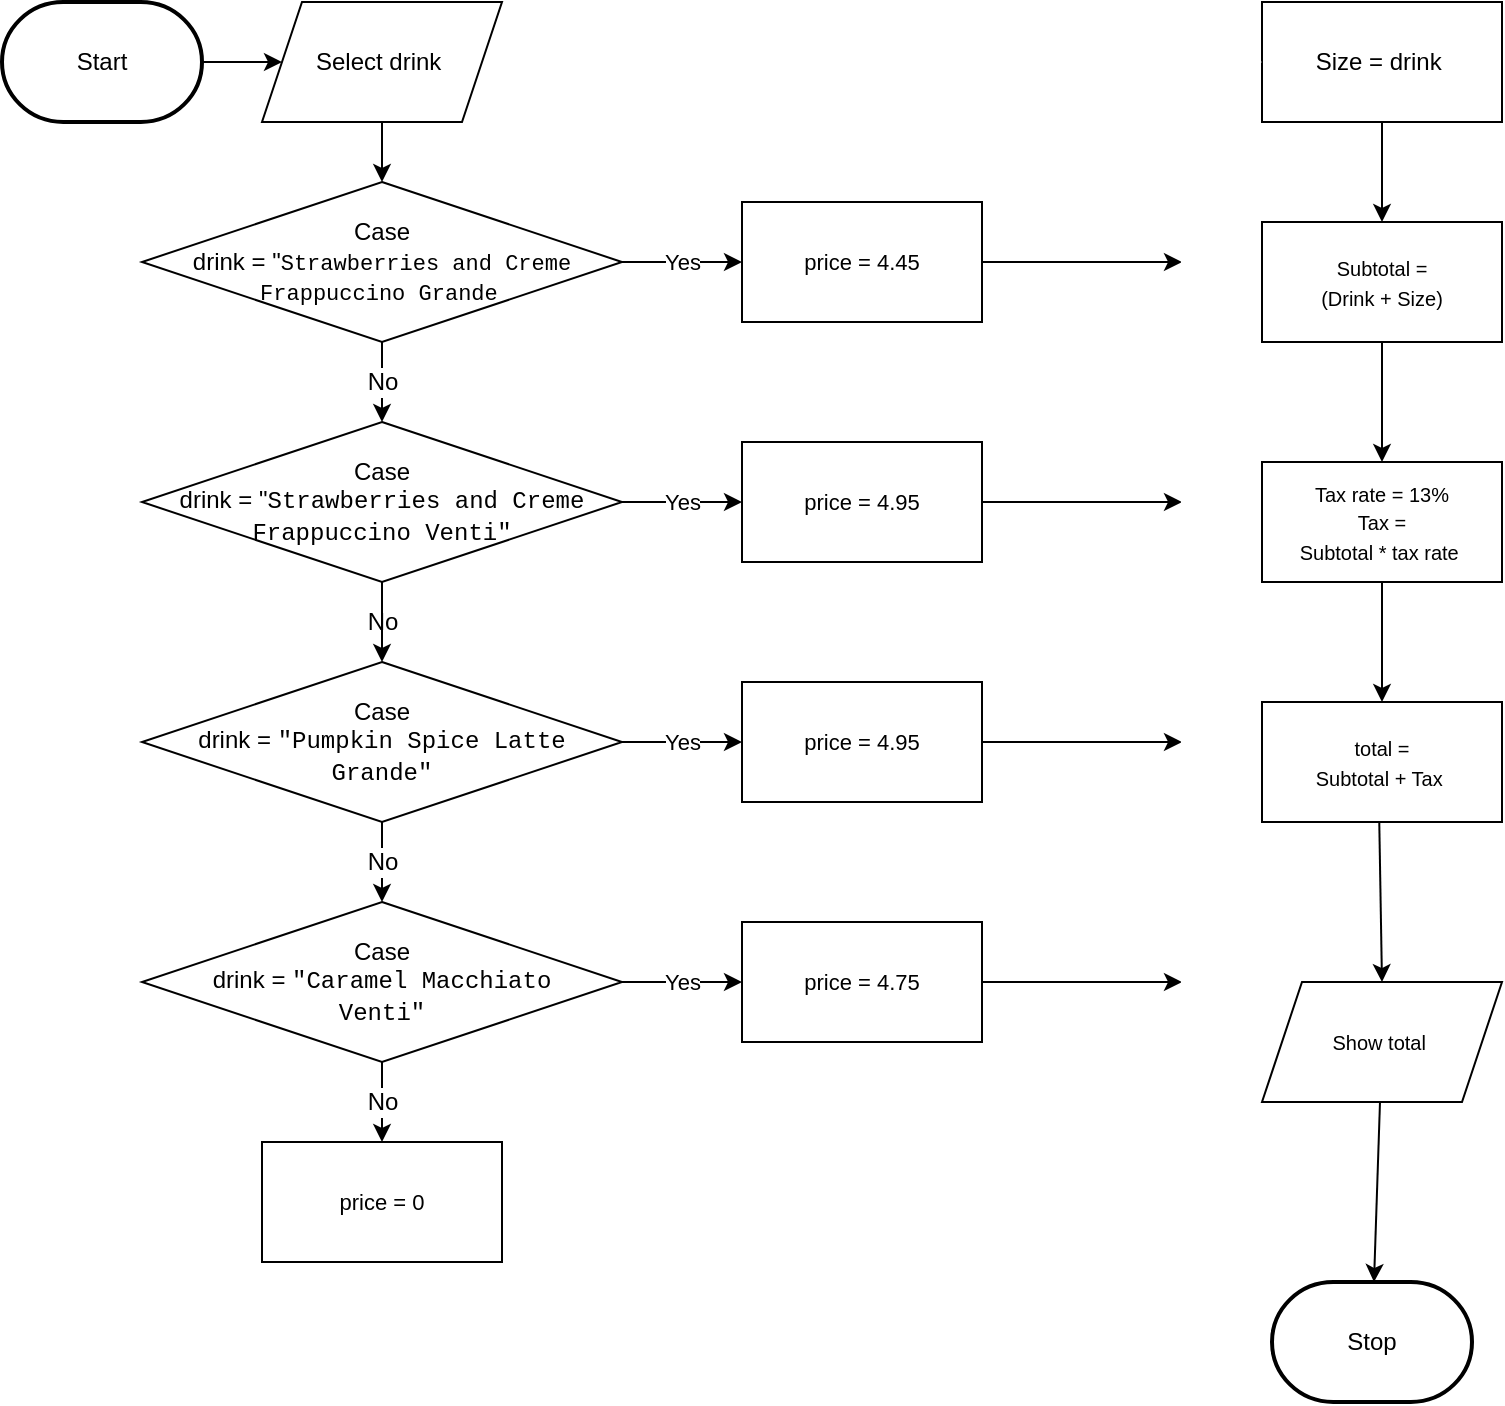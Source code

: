 <mxfile>
    <diagram id="HIP3nbAZw_EuaXWnEj3U" name="Page-1">
        <mxGraphModel dx="354" dy="299" grid="1" gridSize="10" guides="1" tooltips="1" connect="1" arrows="1" fold="1" page="1" pageScale="1" pageWidth="850" pageHeight="1100" background="none" math="0" shadow="0">
            <root>
                <mxCell id="0"/>
                <mxCell id="1" parent="0"/>
                <mxCell id="9" style="edgeStyle=none;html=1;fontSize=10;labelBackgroundColor=none;fontColor=default;shadow=0;" parent="1" source="2" target="4" edge="1">
                    <mxGeometry relative="1" as="geometry"/>
                </mxCell>
                <mxCell id="2" value="Start" style="strokeWidth=2;html=1;shape=mxgraph.flowchart.terminator;whiteSpace=wrap;labelBackgroundColor=none;shadow=0;" parent="1" vertex="1">
                    <mxGeometry x="30" y="50" width="100" height="60" as="geometry"/>
                </mxCell>
                <mxCell id="3" value="Stop" style="strokeWidth=2;html=1;shape=mxgraph.flowchart.terminator;whiteSpace=wrap;labelBackgroundColor=none;shadow=0;" parent="1" vertex="1">
                    <mxGeometry x="665" y="690" width="100" height="60" as="geometry"/>
                </mxCell>
                <mxCell id="30" style="edgeStyle=none;html=1;entryX=0.5;entryY=0;entryDx=0;entryDy=0;fontSize=11;labelBackgroundColor=none;fontColor=default;shadow=0;" edge="1" parent="1" source="4" target="27">
                    <mxGeometry relative="1" as="geometry"/>
                </mxCell>
                <mxCell id="4" value="Select drink&amp;nbsp;" style="shape=parallelogram;perimeter=parallelogramPerimeter;whiteSpace=wrap;html=1;fixedSize=1;labelBackgroundColor=none;shadow=0;" parent="1" vertex="1">
                    <mxGeometry x="160" y="50" width="120" height="60" as="geometry"/>
                </mxCell>
                <mxCell id="15" style="edgeStyle=none;html=1;labelBackgroundColor=none;fontColor=default;shadow=0;" parent="1" source="8" target="3" edge="1">
                    <mxGeometry relative="1" as="geometry"/>
                </mxCell>
                <mxCell id="8" value="Show total&amp;nbsp;" style="shape=parallelogram;perimeter=parallelogramPerimeter;whiteSpace=wrap;html=1;fixedSize=1;fontSize=10;labelBackgroundColor=none;shadow=0;" parent="1" vertex="1">
                    <mxGeometry x="660" y="540" width="120" height="60" as="geometry"/>
                </mxCell>
                <mxCell id="19" style="edgeStyle=none;html=1;labelBackgroundColor=none;fontColor=default;shadow=0;" parent="1" edge="1">
                    <mxGeometry relative="1" as="geometry">
                        <mxPoint x="720" y="220" as="sourcePoint"/>
                        <mxPoint x="720" y="280" as="targetPoint"/>
                    </mxGeometry>
                </mxCell>
                <mxCell id="20" style="edgeStyle=none;html=1;entryX=0.5;entryY=0;entryDx=0;entryDy=0;labelBackgroundColor=none;fontColor=default;shadow=0;" parent="1" edge="1">
                    <mxGeometry relative="1" as="geometry">
                        <mxPoint x="720" y="340" as="sourcePoint"/>
                        <mxPoint x="720" y="400" as="targetPoint"/>
                    </mxGeometry>
                </mxCell>
                <mxCell id="18" style="edgeStyle=none;html=1;entryX=0.5;entryY=0;entryDx=0;entryDy=0;labelBackgroundColor=none;fontColor=default;shadow=0;" parent="1" target="8" edge="1">
                    <mxGeometry relative="1" as="geometry">
                        <mxPoint x="718.636" y="460" as="sourcePoint"/>
                    </mxGeometry>
                </mxCell>
                <mxCell id="23" style="edgeStyle=none;html=1;labelBackgroundColor=none;fontColor=default;shadow=0;" parent="1" source="22" edge="1">
                    <mxGeometry relative="1" as="geometry">
                        <mxPoint x="720" y="160" as="targetPoint"/>
                    </mxGeometry>
                </mxCell>
                <mxCell id="22" value="Size = drink&amp;nbsp;" style="rounded=0;whiteSpace=wrap;html=1;labelBackgroundColor=none;shadow=0;" parent="1" vertex="1">
                    <mxGeometry x="660" y="50" width="120" height="60" as="geometry"/>
                </mxCell>
                <mxCell id="24" value="&lt;span style=&quot;font-size: 10px;&quot;&gt;Subtotal =&lt;br&gt;&amp;nbsp;&lt;/span&gt;&lt;span style=&quot;font-size: 10px;&quot;&gt;(Drink + Size)&amp;nbsp;&lt;/span&gt;" style="rounded=0;whiteSpace=wrap;html=1;labelBackgroundColor=none;shadow=0;" parent="1" vertex="1">
                    <mxGeometry x="660" y="160" width="120" height="60" as="geometry"/>
                </mxCell>
                <mxCell id="25" value="&lt;span style=&quot;font-size: 10px;&quot;&gt;Tax rate = 13%&lt;/span&gt;&lt;br style=&quot;font-size: 10px;&quot;&gt;&lt;span style=&quot;font-size: 10px;&quot;&gt;Tax =&lt;/span&gt;&lt;br style=&quot;font-size: 10px;&quot;&gt;&lt;span style=&quot;font-size: 10px;&quot;&gt;Subtotal * tax rate&amp;nbsp;&lt;/span&gt;" style="rounded=0;whiteSpace=wrap;html=1;labelBackgroundColor=none;shadow=0;" parent="1" vertex="1">
                    <mxGeometry x="660" y="280" width="120" height="60" as="geometry"/>
                </mxCell>
                <mxCell id="26" value="&lt;span style=&quot;font-size: 10px;&quot;&gt;total =&lt;/span&gt;&lt;br style=&quot;font-size: 10px;&quot;&gt;&lt;span style=&quot;font-size: 10px;&quot;&gt;Subtotal + Tax&amp;nbsp;&lt;/span&gt;" style="rounded=0;whiteSpace=wrap;html=1;labelBackgroundColor=none;shadow=0;" parent="1" vertex="1">
                    <mxGeometry x="660" y="400" width="120" height="60" as="geometry"/>
                </mxCell>
                <mxCell id="29" value="Yes" style="edgeStyle=none;html=1;exitX=1;exitY=0.5;exitDx=0;exitDy=0;entryX=0;entryY=0.5;entryDx=0;entryDy=0;fontSize=11;labelBackgroundColor=default;fontColor=default;shadow=0;" edge="1" parent="1" source="27" target="28">
                    <mxGeometry relative="1" as="geometry"/>
                </mxCell>
                <mxCell id="34" value="No" style="edgeStyle=none;html=1;fontSize=12;labelBackgroundColor=default;fontColor=default;shadow=0;" edge="1" parent="1" source="27" target="32">
                    <mxGeometry relative="1" as="geometry"/>
                </mxCell>
                <mxCell id="27" value="&lt;br&gt;Case&lt;br&gt;drink = &quot;&lt;font style=&quot;font-size: 11px;&quot;&gt;&lt;span style=&quot;font-family: Consolas, &amp;quot;Courier New&amp;quot;, monospace;&quot;&gt;Strawberries and Creme Frappuccino Grande&lt;/span&gt;&lt;span style=&quot;&quot;&gt;&amp;nbsp;&lt;/span&gt;&lt;br&gt;&amp;nbsp;&lt;/font&gt;" style="rhombus;whiteSpace=wrap;html=1;labelBackgroundColor=none;shadow=0;" vertex="1" parent="1">
                    <mxGeometry x="100" y="140" width="240" height="80" as="geometry"/>
                </mxCell>
                <mxCell id="49" style="edgeStyle=orthogonalEdgeStyle;rounded=0;html=1;fontSize=12;labelBackgroundColor=none;fontColor=default;shadow=0;" edge="1" parent="1" source="28">
                    <mxGeometry relative="1" as="geometry">
                        <mxPoint x="620" y="180" as="targetPoint"/>
                    </mxGeometry>
                </mxCell>
                <mxCell id="28" value="price = 4.45" style="rounded=0;whiteSpace=wrap;html=1;fontSize=11;labelBackgroundColor=none;shadow=0;" vertex="1" parent="1">
                    <mxGeometry x="400" y="150" width="120" height="60" as="geometry"/>
                </mxCell>
                <mxCell id="31" value="Yes" style="edgeStyle=none;html=1;exitX=1;exitY=0.5;exitDx=0;exitDy=0;entryX=0;entryY=0.5;entryDx=0;entryDy=0;fontSize=11;labelBackgroundColor=default;fontColor=default;shadow=0;" edge="1" parent="1" source="32" target="33">
                    <mxGeometry relative="1" as="geometry"/>
                </mxCell>
                <mxCell id="38" value="No" style="edgeStyle=none;html=1;fontSize=12;labelBackgroundColor=none;fontColor=default;shadow=0;" edge="1" parent="1" source="32" target="36">
                    <mxGeometry relative="1" as="geometry"/>
                </mxCell>
                <mxCell id="32" value="&lt;font style=&quot;font-size: 12px;&quot;&gt;Case&lt;br&gt;drink = &quot;&lt;span style=&quot;font-family: Consolas, &amp;quot;Courier New&amp;quot;, monospace;&quot;&gt;Strawberries and Creme Frappuccino Venti&quot;&lt;/span&gt;&lt;br&gt;&lt;/font&gt;" style="rhombus;whiteSpace=wrap;html=1;labelBackgroundColor=none;shadow=0;" vertex="1" parent="1">
                    <mxGeometry x="100" y="260" width="240" height="80" as="geometry"/>
                </mxCell>
                <mxCell id="48" style="edgeStyle=orthogonalEdgeStyle;rounded=0;html=1;fontSize=12;labelBackgroundColor=none;fontColor=default;shadow=0;" edge="1" parent="1" source="33">
                    <mxGeometry relative="1" as="geometry">
                        <mxPoint x="620" y="300" as="targetPoint"/>
                    </mxGeometry>
                </mxCell>
                <mxCell id="33" value="price = 4.95" style="rounded=0;whiteSpace=wrap;html=1;fontSize=11;labelBackgroundColor=none;shadow=0;" vertex="1" parent="1">
                    <mxGeometry x="400" y="270" width="120" height="60" as="geometry"/>
                </mxCell>
                <mxCell id="35" value="Yes" style="edgeStyle=none;html=1;exitX=1;exitY=0.5;exitDx=0;exitDy=0;entryX=0;entryY=0.5;entryDx=0;entryDy=0;fontSize=11;labelBackgroundColor=default;fontColor=default;shadow=0;" edge="1" parent="1" source="36" target="37">
                    <mxGeometry relative="1" as="geometry"/>
                </mxCell>
                <mxCell id="42" value="No" style="edgeStyle=none;html=1;entryX=0.5;entryY=0;entryDx=0;entryDy=0;fontSize=12;labelBackgroundColor=default;fontColor=default;shadow=0;" edge="1" parent="1" source="36" target="40">
                    <mxGeometry relative="1" as="geometry"/>
                </mxCell>
                <mxCell id="36" value="&lt;font style=&quot;font-size: 12px;&quot;&gt;Case&lt;br&gt;drink =&amp;nbsp;&lt;/font&gt;&lt;span style=&quot;font-family: Consolas, &amp;quot;Courier New&amp;quot;, monospace;&quot;&gt;&lt;font style=&quot;font-size: 12px;&quot;&gt;&quot;Pumpkin Spice Latte Grande&quot;&lt;/font&gt;&lt;/span&gt;" style="rhombus;whiteSpace=wrap;html=1;labelBackgroundColor=none;shadow=0;" vertex="1" parent="1">
                    <mxGeometry x="100" y="380" width="240" height="80" as="geometry"/>
                </mxCell>
                <mxCell id="47" style="edgeStyle=orthogonalEdgeStyle;rounded=0;html=1;fontSize=12;labelBackgroundColor=none;fontColor=default;shadow=0;" edge="1" parent="1" source="37">
                    <mxGeometry relative="1" as="geometry">
                        <mxPoint x="620" y="420" as="targetPoint"/>
                    </mxGeometry>
                </mxCell>
                <mxCell id="37" value="price = 4.95" style="rounded=0;whiteSpace=wrap;html=1;fontSize=11;labelBackgroundColor=none;shadow=0;" vertex="1" parent="1">
                    <mxGeometry x="400" y="390" width="120" height="60" as="geometry"/>
                </mxCell>
                <mxCell id="39" value="Yes" style="edgeStyle=none;html=1;exitX=1;exitY=0.5;exitDx=0;exitDy=0;entryX=0;entryY=0.5;entryDx=0;entryDy=0;fontSize=11;labelBackgroundColor=default;fontColor=default;shadow=0;" edge="1" parent="1" source="40" target="41">
                    <mxGeometry relative="1" as="geometry"/>
                </mxCell>
                <mxCell id="44" value="No" style="edgeStyle=none;html=1;fontSize=12;labelBackgroundColor=default;fontColor=default;shadow=0;" edge="1" parent="1" source="40" target="43">
                    <mxGeometry relative="1" as="geometry"/>
                </mxCell>
                <mxCell id="40" value="&lt;font style=&quot;font-size: 12px;&quot;&gt;&lt;font style=&quot;font-size: 12px;&quot;&gt;Case&lt;br&gt;drink =&amp;nbsp;&lt;/font&gt;&lt;span style=&quot;font-family: Consolas, &amp;quot;Courier New&amp;quot;, monospace;&quot;&gt;&quot;Caramel Macchiato &lt;br&gt;Venti&quot;&lt;/span&gt;&lt;/font&gt;" style="rhombus;whiteSpace=wrap;html=1;labelBackgroundColor=none;shadow=0;" vertex="1" parent="1">
                    <mxGeometry x="100" y="500" width="240" height="80" as="geometry"/>
                </mxCell>
                <mxCell id="46" style="edgeStyle=orthogonalEdgeStyle;rounded=0;html=1;fontSize=12;labelBackgroundColor=none;fontColor=default;shadow=0;" edge="1" parent="1" source="41">
                    <mxGeometry relative="1" as="geometry">
                        <mxPoint x="620" y="540" as="targetPoint"/>
                    </mxGeometry>
                </mxCell>
                <mxCell id="41" value="price = 4.75" style="rounded=0;whiteSpace=wrap;html=1;fontSize=11;labelBackgroundColor=none;shadow=0;" vertex="1" parent="1">
                    <mxGeometry x="400" y="510" width="120" height="60" as="geometry"/>
                </mxCell>
                <mxCell id="45" style="edgeStyle=orthogonalEdgeStyle;html=1;entryX=0;entryY=0.5;entryDx=0;entryDy=0;fontSize=12;rounded=0;labelBackgroundColor=none;fontColor=default;shadow=0;strokeColor=#FFFFFF;" edge="1" parent="1" source="43" target="22">
                    <mxGeometry relative="1" as="geometry">
                        <Array as="points">
                            <mxPoint x="620" y="650"/>
                            <mxPoint x="620" y="80"/>
                        </Array>
                    </mxGeometry>
                </mxCell>
                <mxCell id="43" value="price = 0" style="rounded=0;whiteSpace=wrap;html=1;fontSize=11;labelBackgroundColor=none;shadow=0;" vertex="1" parent="1">
                    <mxGeometry x="160" y="620" width="120" height="60" as="geometry"/>
                </mxCell>
            </root>
        </mxGraphModel>
    </diagram>
</mxfile>